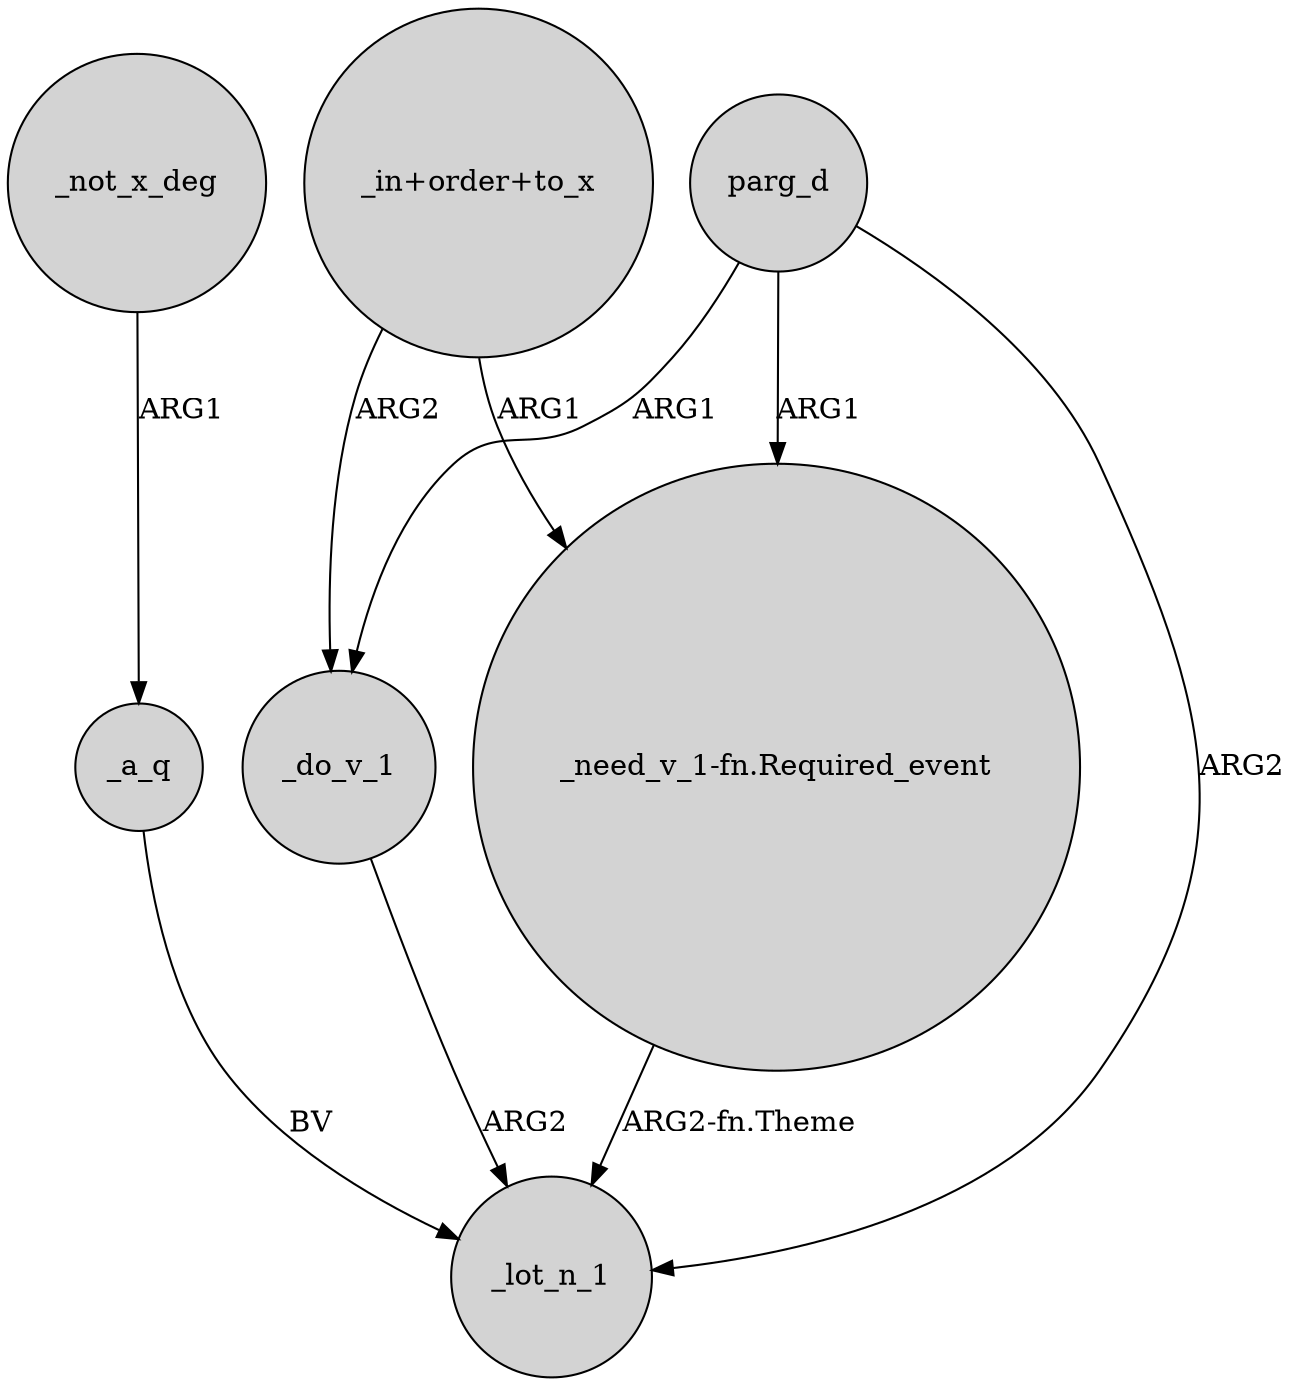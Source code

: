 digraph {
	node [shape=circle style=filled]
	_not_x_deg -> _a_q [label=ARG1]
	_a_q -> _lot_n_1 [label=BV]
	"_in+order+to_x" -> _do_v_1 [label=ARG2]
	parg_d -> _do_v_1 [label=ARG1]
	"_in+order+to_x" -> "_need_v_1-fn.Required_event" [label=ARG1]
	_do_v_1 -> _lot_n_1 [label=ARG2]
	parg_d -> _lot_n_1 [label=ARG2]
	parg_d -> "_need_v_1-fn.Required_event" [label=ARG1]
	"_need_v_1-fn.Required_event" -> _lot_n_1 [label="ARG2-fn.Theme"]
}
